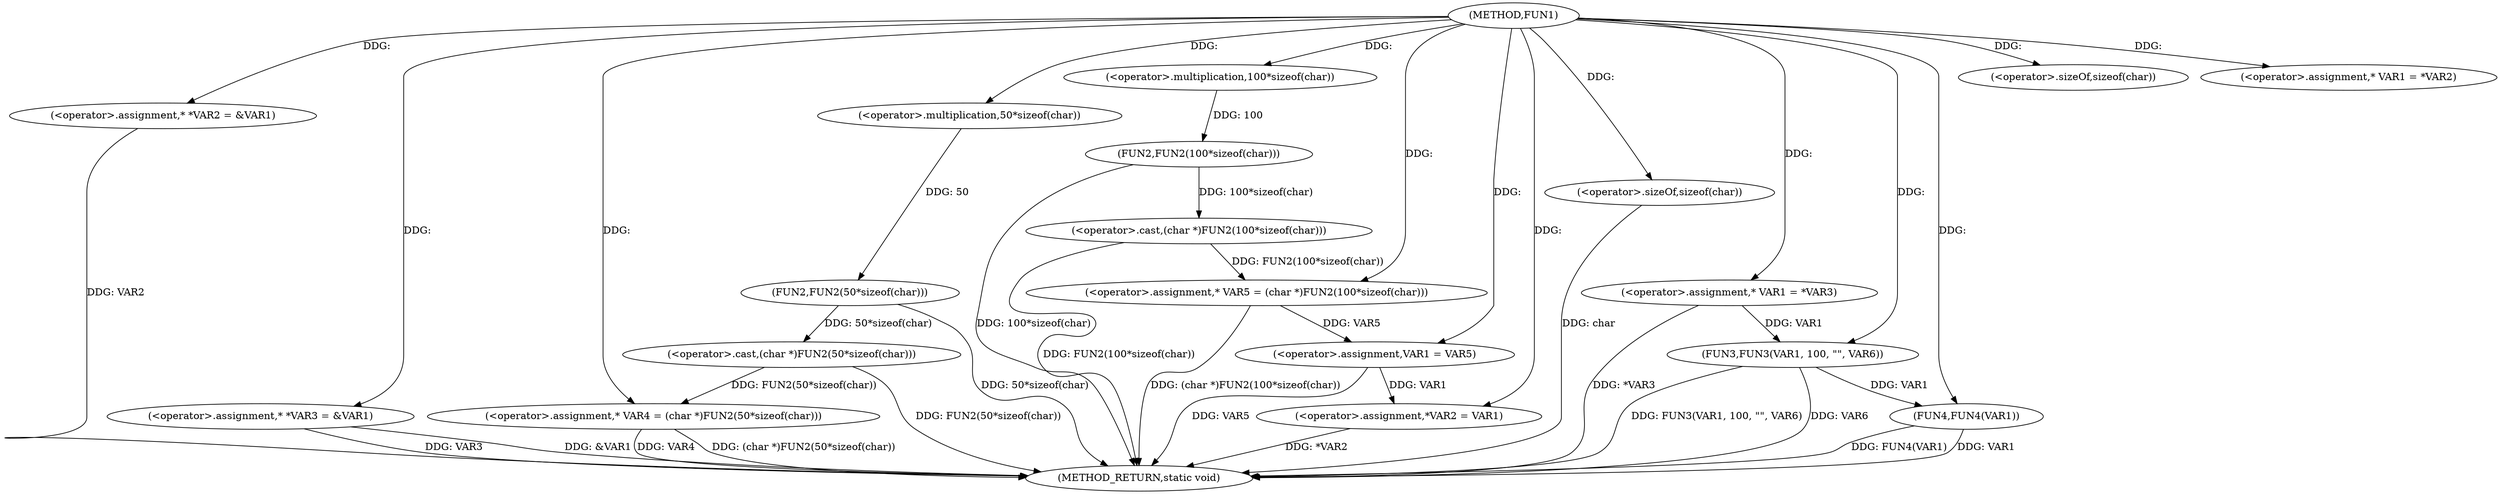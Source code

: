 digraph FUN1 {  
"1000100" [label = "(METHOD,FUN1)" ]
"1000161" [label = "(METHOD_RETURN,static void)" ]
"1000104" [label = "(<operator>.assignment,* *VAR2 = &VAR1)" ]
"1000109" [label = "(<operator>.assignment,* *VAR3 = &VAR1)" ]
"1000114" [label = "(<operator>.assignment,* VAR4 = (char *)FUN2(50*sizeof(char)))" ]
"1000116" [label = "(<operator>.cast,(char *)FUN2(50*sizeof(char)))" ]
"1000118" [label = "(FUN2,FUN2(50*sizeof(char)))" ]
"1000119" [label = "(<operator>.multiplication,50*sizeof(char))" ]
"1000121" [label = "(<operator>.sizeOf,sizeof(char))" ]
"1000124" [label = "(<operator>.assignment,* VAR5 = (char *)FUN2(100*sizeof(char)))" ]
"1000126" [label = "(<operator>.cast,(char *)FUN2(100*sizeof(char)))" ]
"1000128" [label = "(FUN2,FUN2(100*sizeof(char)))" ]
"1000129" [label = "(<operator>.multiplication,100*sizeof(char))" ]
"1000131" [label = "(<operator>.sizeOf,sizeof(char))" ]
"1000135" [label = "(<operator>.assignment,* VAR1 = *VAR2)" ]
"1000139" [label = "(<operator>.assignment,VAR1 = VAR5)" ]
"1000142" [label = "(<operator>.assignment,*VAR2 = VAR1)" ]
"1000148" [label = "(<operator>.assignment,* VAR1 = *VAR3)" ]
"1000154" [label = "(FUN3,FUN3(VAR1, 100, \"\", VAR6))" ]
"1000159" [label = "(FUN4,FUN4(VAR1))" ]
  "1000159" -> "1000161"  [ label = "DDG: FUN4(VAR1)"] 
  "1000124" -> "1000161"  [ label = "DDG: (char *)FUN2(100*sizeof(char))"] 
  "1000104" -> "1000161"  [ label = "DDG: VAR2"] 
  "1000114" -> "1000161"  [ label = "DDG: VAR4"] 
  "1000116" -> "1000161"  [ label = "DDG: FUN2(50*sizeof(char))"] 
  "1000154" -> "1000161"  [ label = "DDG: FUN3(VAR1, 100, \"\", VAR6)"] 
  "1000142" -> "1000161"  [ label = "DDG: *VAR2"] 
  "1000148" -> "1000161"  [ label = "DDG: *VAR3"] 
  "1000126" -> "1000161"  [ label = "DDG: FUN2(100*sizeof(char))"] 
  "1000118" -> "1000161"  [ label = "DDG: 50*sizeof(char)"] 
  "1000159" -> "1000161"  [ label = "DDG: VAR1"] 
  "1000131" -> "1000161"  [ label = "DDG: char"] 
  "1000139" -> "1000161"  [ label = "DDG: VAR5"] 
  "1000128" -> "1000161"  [ label = "DDG: 100*sizeof(char)"] 
  "1000154" -> "1000161"  [ label = "DDG: VAR6"] 
  "1000109" -> "1000161"  [ label = "DDG: VAR3"] 
  "1000109" -> "1000161"  [ label = "DDG: &VAR1"] 
  "1000114" -> "1000161"  [ label = "DDG: (char *)FUN2(50*sizeof(char))"] 
  "1000100" -> "1000104"  [ label = "DDG: "] 
  "1000100" -> "1000109"  [ label = "DDG: "] 
  "1000116" -> "1000114"  [ label = "DDG: FUN2(50*sizeof(char))"] 
  "1000100" -> "1000114"  [ label = "DDG: "] 
  "1000118" -> "1000116"  [ label = "DDG: 50*sizeof(char)"] 
  "1000119" -> "1000118"  [ label = "DDG: 50"] 
  "1000100" -> "1000119"  [ label = "DDG: "] 
  "1000100" -> "1000121"  [ label = "DDG: "] 
  "1000126" -> "1000124"  [ label = "DDG: FUN2(100*sizeof(char))"] 
  "1000100" -> "1000124"  [ label = "DDG: "] 
  "1000128" -> "1000126"  [ label = "DDG: 100*sizeof(char)"] 
  "1000129" -> "1000128"  [ label = "DDG: 100"] 
  "1000100" -> "1000129"  [ label = "DDG: "] 
  "1000100" -> "1000131"  [ label = "DDG: "] 
  "1000100" -> "1000135"  [ label = "DDG: "] 
  "1000124" -> "1000139"  [ label = "DDG: VAR5"] 
  "1000100" -> "1000139"  [ label = "DDG: "] 
  "1000139" -> "1000142"  [ label = "DDG: VAR1"] 
  "1000100" -> "1000142"  [ label = "DDG: "] 
  "1000100" -> "1000148"  [ label = "DDG: "] 
  "1000148" -> "1000154"  [ label = "DDG: VAR1"] 
  "1000100" -> "1000154"  [ label = "DDG: "] 
  "1000154" -> "1000159"  [ label = "DDG: VAR1"] 
  "1000100" -> "1000159"  [ label = "DDG: "] 
}
